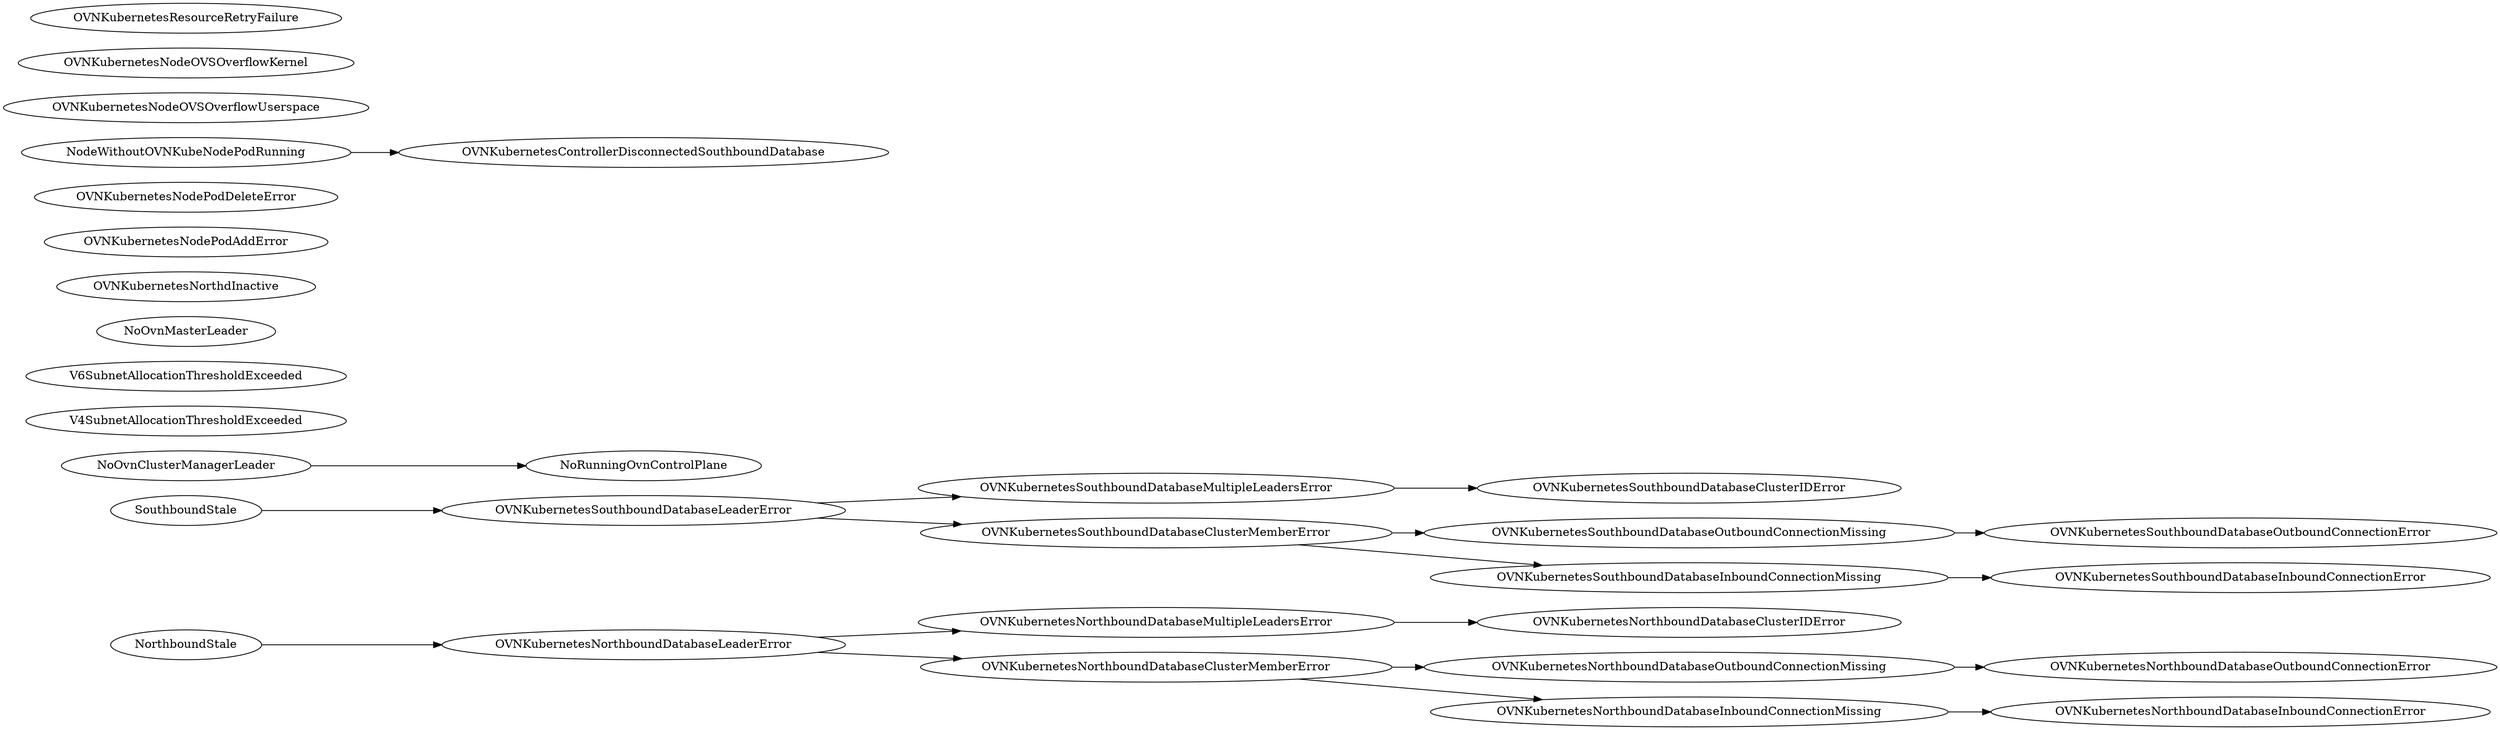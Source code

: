 digraph G{
rankdir=LR;
    NorthboundStale -> {OVNKubernetesNorthboundDatabaseLeaderError}
    OVNKubernetesNorthboundDatabaseLeaderError -> {OVNKubernetesNorthboundDatabaseMultipleLeadersError, OVNKubernetesNorthboundDatabaseClusterMemberError}
    OVNKubernetesNorthboundDatabaseMultipleLeadersError -> OVNKubernetesNorthboundDatabaseClusterIDError
    OVNKubernetesNorthboundDatabaseClusterMemberError -> {OVNKubernetesNorthboundDatabaseOutboundConnectionMissing, OVNKubernetesNorthboundDatabaseInboundConnectionMissing}
    OVNKubernetesNorthboundDatabaseOutboundConnectionMissing -> OVNKubernetesNorthboundDatabaseOutboundConnectionError
    OVNKubernetesNorthboundDatabaseInboundConnectionMissing -> OVNKubernetesNorthboundDatabaseInboundConnectionError

    SouthboundStale -> {OVNKubernetesSouthboundDatabaseLeaderError}
    OVNKubernetesSouthboundDatabaseLeaderError -> {OVNKubernetesSouthboundDatabaseMultipleLeadersError, OVNKubernetesSouthboundDatabaseClusterMemberError}
    OVNKubernetesSouthboundDatabaseMultipleLeadersError -> OVNKubernetesSouthboundDatabaseClusterIDError
    OVNKubernetesSouthboundDatabaseClusterMemberError -> {OVNKubernetesSouthboundDatabaseOutboundConnectionMissing, OVNKubernetesSouthboundDatabaseInboundConnectionMissing}
    OVNKubernetesSouthboundDatabaseOutboundConnectionMissing -> OVNKubernetesSouthboundDatabaseOutboundConnectionError
    OVNKubernetesSouthboundDatabaseInboundConnectionMissing -> OVNKubernetesSouthboundDatabaseInboundConnectionError


    NoOvnClusterManagerLeader -> NoRunningOvnControlPlane
    V4SubnetAllocationThresholdExceeded
    V6SubnetAllocationThresholdExceeded
    NoOvnMasterLeader
    OVNKubernetesNorthdInactive
    OVNKubernetesNodePodAddError
    OVNKubernetesNodePodDeleteError
    NodeWithoutOVNKubeNodePodRunning -> OVNKubernetesControllerDisconnectedSouthboundDatabase
    OVNKubernetesNodeOVSOverflowUserspace
    OVNKubernetesNodeOVSOverflowKernel
    OVNKubernetesResourceRetryFailure
}
